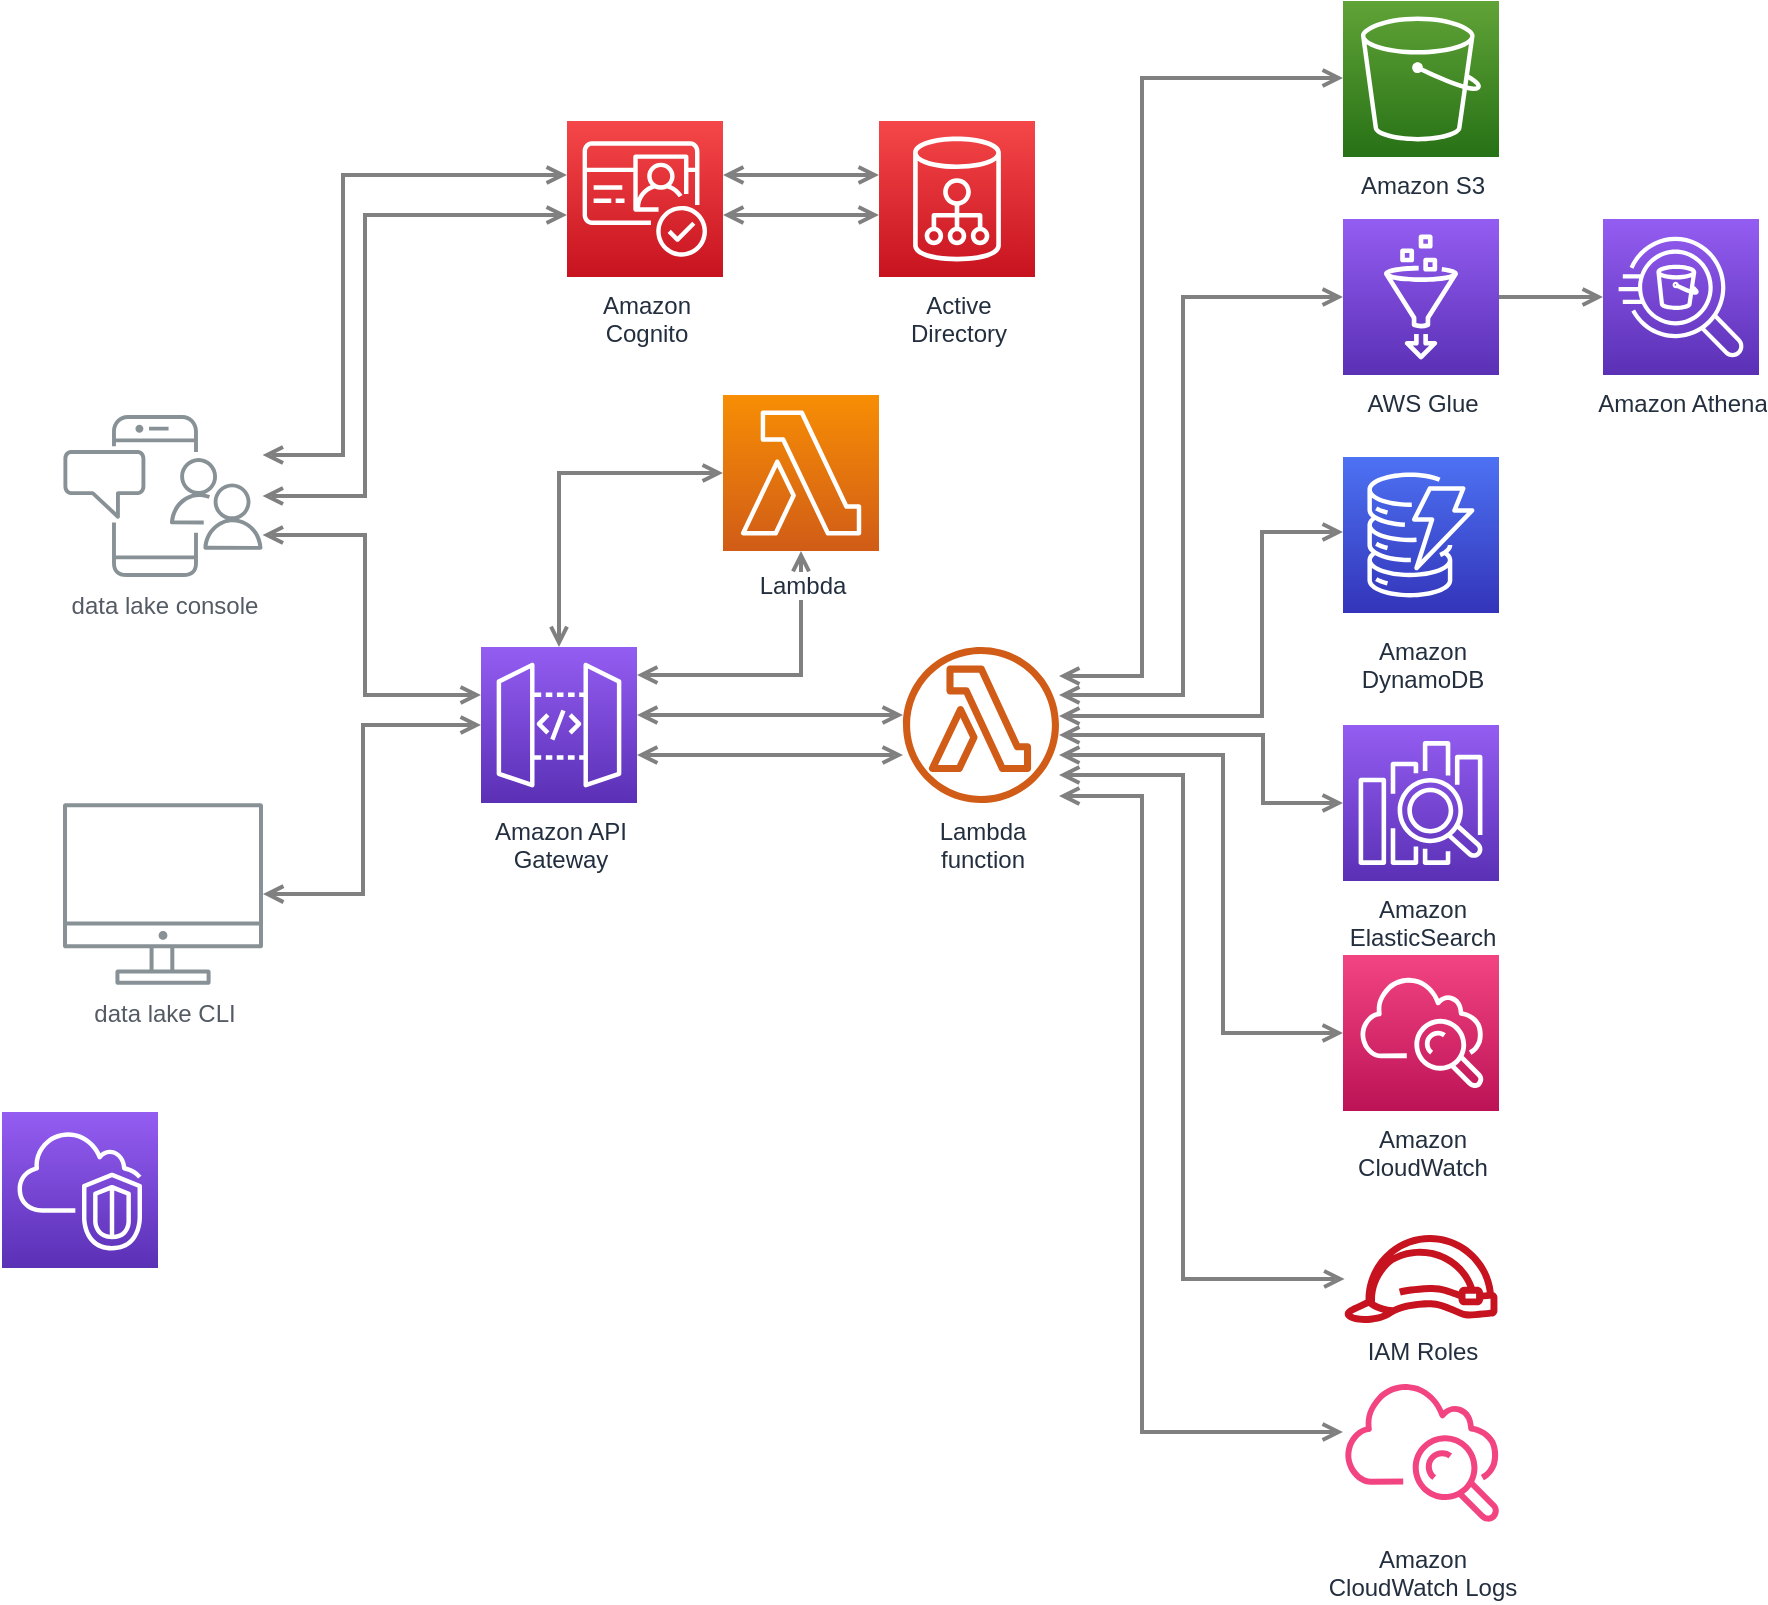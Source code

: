 <mxfile version="17.1.2" type="github" pages="2">
  <diagram id="Ht1M8jgEwFfnCIfOTk4-" name="Page-1">
    <mxGraphModel dx="1161" dy="723" grid="1" gridSize="10" guides="1" tooltips="1" connect="1" arrows="1" fold="1" page="1" pageScale="1" pageWidth="1169" pageHeight="827" math="0" shadow="0">
      <root>
        <mxCell id="0" />
        <mxCell id="1" parent="0" />
        <mxCell id="UEzPUAAOIrF-is8g5C7q-128" style="edgeStyle=orthogonalEdgeStyle;rounded=0;orthogonalLoop=1;jettySize=auto;html=1;startArrow=open;startFill=0;endArrow=open;endFill=0;strokeWidth=2;strokeColor=#808080;" parent="1" source="UEzPUAAOIrF-is8g5C7q-109" target="UEzPUAAOIrF-is8g5C7q-114" edge="1">
          <mxGeometry relative="1" as="geometry">
            <Array as="points">
              <mxPoint x="310.5" y="461.5" />
              <mxPoint x="310.5" y="376.5" />
            </Array>
          </mxGeometry>
        </mxCell>
        <mxCell id="UEzPUAAOIrF-is8g5C7q-124" style="edgeStyle=orthogonalEdgeStyle;rounded=0;orthogonalLoop=1;jettySize=auto;html=1;startArrow=open;startFill=0;endArrow=open;endFill=0;strokeWidth=2;strokeColor=#808080;" parent="1" source="UEzPUAAOIrF-is8g5C7q-110" target="UEzPUAAOIrF-is8g5C7q-111" edge="1">
          <mxGeometry relative="1" as="geometry">
            <Array as="points">
              <mxPoint x="300.5" y="241.5" />
              <mxPoint x="300.5" y="101.5" />
            </Array>
          </mxGeometry>
        </mxCell>
        <mxCell id="UEzPUAAOIrF-is8g5C7q-127" style="edgeStyle=orthogonalEdgeStyle;rounded=0;orthogonalLoop=1;jettySize=auto;html=1;startArrow=open;startFill=0;endArrow=open;endFill=0;strokeWidth=2;strokeColor=#808080;" parent="1" source="UEzPUAAOIrF-is8g5C7q-110" target="UEzPUAAOIrF-is8g5C7q-114" edge="1">
          <mxGeometry relative="1" as="geometry">
            <Array as="points">
              <mxPoint x="311.5" y="281.5" />
              <mxPoint x="311.5" y="361.5" />
            </Array>
          </mxGeometry>
        </mxCell>
        <mxCell id="UEzPUAAOIrF-is8g5C7q-125" style="edgeStyle=orthogonalEdgeStyle;rounded=0;orthogonalLoop=1;jettySize=auto;html=1;startArrow=open;startFill=0;endArrow=open;endFill=0;strokeWidth=2;strokeColor=#808080;" parent="1" source="UEzPUAAOIrF-is8g5C7q-111" target="UEzPUAAOIrF-is8g5C7q-112" edge="1">
          <mxGeometry relative="1" as="geometry">
            <Array as="points">
              <mxPoint x="530.5" y="101.5" />
              <mxPoint x="530.5" y="101.5" />
            </Array>
          </mxGeometry>
        </mxCell>
        <mxCell id="UEzPUAAOIrF-is8g5C7q-126" style="edgeStyle=orthogonalEdgeStyle;rounded=0;orthogonalLoop=1;jettySize=auto;html=1;startArrow=open;startFill=0;endArrow=open;endFill=0;strokeWidth=2;strokeColor=#808080;" parent="1" source="UEzPUAAOIrF-is8g5C7q-113" target="UEzPUAAOIrF-is8g5C7q-114" edge="1">
          <mxGeometry relative="1" as="geometry" />
        </mxCell>
        <mxCell id="UEzPUAAOIrF-is8g5C7q-129" style="edgeStyle=orthogonalEdgeStyle;rounded=0;orthogonalLoop=1;jettySize=auto;html=1;startArrow=open;startFill=0;endArrow=open;endFill=0;strokeWidth=2;strokeColor=#808080;" parent="1" source="UEzPUAAOIrF-is8g5C7q-114" target="UEzPUAAOIrF-is8g5C7q-115" edge="1">
          <mxGeometry relative="1" as="geometry">
            <Array as="points">
              <mxPoint x="510.5" y="391.5" />
              <mxPoint x="510.5" y="391.5" />
            </Array>
          </mxGeometry>
        </mxCell>
        <mxCell id="UEzPUAAOIrF-is8g5C7q-130" style="edgeStyle=orthogonalEdgeStyle;rounded=0;orthogonalLoop=1;jettySize=auto;html=1;startArrow=open;startFill=0;endArrow=open;endFill=0;strokeWidth=2;strokeColor=#808080;" parent="1" source="UEzPUAAOIrF-is8g5C7q-115" target="UEzPUAAOIrF-is8g5C7q-116" edge="1">
          <mxGeometry relative="1" as="geometry">
            <Array as="points">
              <mxPoint x="700" y="352" />
              <mxPoint x="700" y="53" />
            </Array>
          </mxGeometry>
        </mxCell>
        <mxCell id="UEzPUAAOIrF-is8g5C7q-131" style="edgeStyle=orthogonalEdgeStyle;rounded=0;orthogonalLoop=1;jettySize=auto;html=1;startArrow=open;startFill=0;endArrow=open;endFill=0;strokeWidth=2;strokeColor=#808080;" parent="1" source="UEzPUAAOIrF-is8g5C7q-115" target="UEzPUAAOIrF-is8g5C7q-117" edge="1">
          <mxGeometry relative="1" as="geometry">
            <Array as="points">
              <mxPoint x="720.5" y="361.5" />
              <mxPoint x="720.5" y="162.5" />
            </Array>
          </mxGeometry>
        </mxCell>
        <mxCell id="UEzPUAAOIrF-is8g5C7q-132" style="edgeStyle=orthogonalEdgeStyle;rounded=0;orthogonalLoop=1;jettySize=auto;html=1;startArrow=open;startFill=0;endArrow=open;endFill=0;strokeWidth=2;strokeColor=#808080;" parent="1" source="UEzPUAAOIrF-is8g5C7q-115" target="UEzPUAAOIrF-is8g5C7q-119" edge="1">
          <mxGeometry relative="1" as="geometry">
            <Array as="points">
              <mxPoint x="760" y="372" />
              <mxPoint x="760" y="280" />
            </Array>
          </mxGeometry>
        </mxCell>
        <mxCell id="UEzPUAAOIrF-is8g5C7q-133" style="edgeStyle=orthogonalEdgeStyle;rounded=0;orthogonalLoop=1;jettySize=auto;html=1;startArrow=open;startFill=0;endArrow=open;endFill=0;strokeWidth=2;strokeColor=#808080;" parent="1" source="UEzPUAAOIrF-is8g5C7q-115" target="UEzPUAAOIrF-is8g5C7q-120" edge="1">
          <mxGeometry relative="1" as="geometry">
            <Array as="points">
              <mxPoint x="760.5" y="381.5" />
              <mxPoint x="760.5" y="415.5" />
            </Array>
          </mxGeometry>
        </mxCell>
        <mxCell id="UEzPUAAOIrF-is8g5C7q-134" style="edgeStyle=orthogonalEdgeStyle;rounded=0;orthogonalLoop=1;jettySize=auto;html=1;startArrow=open;startFill=0;endArrow=open;endFill=0;strokeWidth=2;strokeColor=#808080;" parent="1" source="UEzPUAAOIrF-is8g5C7q-115" target="UEzPUAAOIrF-is8g5C7q-121" edge="1">
          <mxGeometry relative="1" as="geometry">
            <Array as="points">
              <mxPoint x="740.5" y="391.5" />
              <mxPoint x="740.5" y="530.5" />
            </Array>
          </mxGeometry>
        </mxCell>
        <mxCell id="UEzPUAAOIrF-is8g5C7q-135" style="edgeStyle=orthogonalEdgeStyle;rounded=0;orthogonalLoop=1;jettySize=auto;html=1;startArrow=open;startFill=0;endArrow=open;endFill=0;strokeWidth=2;strokeColor=#808080;" parent="1" source="UEzPUAAOIrF-is8g5C7q-115" target="UEzPUAAOIrF-is8g5C7q-122" edge="1">
          <mxGeometry relative="1" as="geometry">
            <Array as="points">
              <mxPoint x="720.5" y="401.5" />
              <mxPoint x="720.5" y="653.5" />
            </Array>
          </mxGeometry>
        </mxCell>
        <mxCell id="UEzPUAAOIrF-is8g5C7q-136" style="edgeStyle=orthogonalEdgeStyle;rounded=0;orthogonalLoop=1;jettySize=auto;html=1;startArrow=open;startFill=0;endArrow=open;endFill=0;strokeWidth=2;strokeColor=#808080;" parent="1" source="UEzPUAAOIrF-is8g5C7q-115" target="UEzPUAAOIrF-is8g5C7q-123" edge="1">
          <mxGeometry relative="1" as="geometry">
            <Array as="points">
              <mxPoint x="700" y="412" />
              <mxPoint x="700" y="730" />
            </Array>
          </mxGeometry>
        </mxCell>
        <mxCell id="UEzPUAAOIrF-is8g5C7q-137" value="" style="edgeStyle=orthogonalEdgeStyle;rounded=0;orthogonalLoop=1;jettySize=auto;html=1;startArrow=none;startFill=0;endArrow=open;endFill=0;strokeWidth=2;strokeColor=#808080;" parent="1" source="UEzPUAAOIrF-is8g5C7q-117" target="UEzPUAAOIrF-is8g5C7q-118" edge="1">
          <mxGeometry relative="1" as="geometry" />
        </mxCell>
        <mxCell id="UEzPUAAOIrF-is8g5C7q-139" style="edgeStyle=orthogonalEdgeStyle;rounded=0;orthogonalLoop=1;jettySize=auto;html=1;startArrow=open;startFill=0;endArrow=open;endFill=0;strokeWidth=2;strokeColor=#808080;" parent="1" source="UEzPUAAOIrF-is8g5C7q-110" target="UEzPUAAOIrF-is8g5C7q-111" edge="1">
          <mxGeometry relative="1" as="geometry">
            <mxPoint x="270.285" y="261.676" as="sourcePoint" />
            <mxPoint x="422.5" y="124.029" as="targetPoint" />
            <Array as="points">
              <mxPoint x="311.5" y="261.5" />
              <mxPoint x="311.5" y="121.5" />
            </Array>
          </mxGeometry>
        </mxCell>
        <mxCell id="UEzPUAAOIrF-is8g5C7q-141" style="edgeStyle=orthogonalEdgeStyle;rounded=0;orthogonalLoop=1;jettySize=auto;html=1;startArrow=open;startFill=0;endArrow=open;endFill=0;strokeWidth=2;strokeColor=#808080;" parent="1" source="UEzPUAAOIrF-is8g5C7q-113" target="UEzPUAAOIrF-is8g5C7q-114" edge="1">
          <mxGeometry relative="1" as="geometry">
            <mxPoint x="500.5" y="260.224" as="sourcePoint" />
            <mxPoint x="418.466" y="347.5" as="targetPoint" />
            <Array as="points">
              <mxPoint x="529.5" y="351.5" />
            </Array>
          </mxGeometry>
        </mxCell>
        <mxCell id="UEzPUAAOIrF-is8g5C7q-142" style="edgeStyle=orthogonalEdgeStyle;rounded=0;orthogonalLoop=1;jettySize=auto;html=1;startArrow=open;startFill=0;endArrow=open;endFill=0;strokeWidth=2;strokeColor=#808080;" parent="1" source="UEzPUAAOIrF-is8g5C7q-114" target="UEzPUAAOIrF-is8g5C7q-115" edge="1">
          <mxGeometry relative="1" as="geometry">
            <mxPoint x="457.5" y="386.5" as="sourcePoint" />
            <mxPoint x="590.5" y="386.5" as="targetPoint" />
            <Array as="points">
              <mxPoint x="510.5" y="371.5" />
              <mxPoint x="510.5" y="371.5" />
            </Array>
          </mxGeometry>
        </mxCell>
        <mxCell id="UEzPUAAOIrF-is8g5C7q-143" style="edgeStyle=orthogonalEdgeStyle;rounded=0;orthogonalLoop=1;jettySize=auto;html=1;startArrow=open;startFill=0;endArrow=open;endFill=0;strokeWidth=2;strokeColor=#808080;" parent="1" source="UEzPUAAOIrF-is8g5C7q-111" target="UEzPUAAOIrF-is8g5C7q-112" edge="1">
          <mxGeometry relative="1" as="geometry">
            <mxPoint x="500.5" y="111.5" as="sourcePoint" />
            <mxPoint x="578.5" y="111.5" as="targetPoint" />
            <Array as="points">
              <mxPoint x="530.5" y="121.5" />
              <mxPoint x="530.5" y="121.5" />
            </Array>
          </mxGeometry>
        </mxCell>
        <mxCell id="UEzPUAAOIrF-is8g5C7q-109" value="data lake CLI" style="outlineConnect=0;gradientColor=none;fontColor=#545B64;strokeColor=none;fillColor=#879196;dashed=0;verticalLabelPosition=bottom;verticalAlign=top;align=center;html=1;fontSize=12;fontStyle=0;aspect=fixed;shape=mxgraph.aws4.illustration_desktop;pointerEvents=1;labelBackgroundColor=#ffffff;" parent="1" vertex="1">
          <mxGeometry x="160.5" y="415.5" width="100" height="91" as="geometry" />
        </mxCell>
        <mxCell id="UEzPUAAOIrF-is8g5C7q-110" value="data lake console" style="outlineConnect=0;gradientColor=none;fontColor=#545B64;strokeColor=none;fillColor=#879196;dashed=0;verticalLabelPosition=bottom;verticalAlign=top;align=center;html=1;fontSize=12;fontStyle=0;aspect=fixed;shape=mxgraph.aws4.illustration_notification;pointerEvents=1;labelBackgroundColor=#ffffff;" parent="1" vertex="1">
          <mxGeometry x="160.5" y="221.5" width="100" height="81" as="geometry" />
        </mxCell>
        <mxCell id="UEzPUAAOIrF-is8g5C7q-111" value="Amazon &lt;br&gt;Cognito" style="outlineConnect=0;fontColor=#232F3E;gradientColor=#F54749;gradientDirection=north;fillColor=#C7131F;strokeColor=#ffffff;dashed=0;verticalLabelPosition=bottom;verticalAlign=top;align=center;html=1;fontSize=12;fontStyle=0;aspect=fixed;shape=mxgraph.aws4.resourceIcon;resIcon=mxgraph.aws4.cognito;labelBackgroundColor=#ffffff;" parent="1" vertex="1">
          <mxGeometry x="412.5" y="74.5" width="78" height="78" as="geometry" />
        </mxCell>
        <mxCell id="UEzPUAAOIrF-is8g5C7q-112" value="Active&lt;br&gt;Directory" style="outlineConnect=0;fontColor=#232F3E;gradientColor=#F54749;gradientDirection=north;fillColor=#C7131F;strokeColor=#ffffff;dashed=0;verticalLabelPosition=bottom;verticalAlign=top;align=center;html=1;fontSize=12;fontStyle=0;aspect=fixed;shape=mxgraph.aws4.resourceIcon;resIcon=mxgraph.aws4.cloud_directory;labelBackgroundColor=#ffffff;" parent="1" vertex="1">
          <mxGeometry x="568.5" y="74.5" width="78" height="78" as="geometry" />
        </mxCell>
        <mxCell id="UEzPUAAOIrF-is8g5C7q-113" value="Lambda" style="outlineConnect=0;fontColor=#232F3E;gradientColor=#F78E04;gradientDirection=north;fillColor=#D05C17;strokeColor=#ffffff;dashed=0;verticalLabelPosition=bottom;verticalAlign=top;align=center;html=1;fontSize=12;fontStyle=0;aspect=fixed;shape=mxgraph.aws4.resourceIcon;resIcon=mxgraph.aws4.lambda;labelBackgroundColor=#ffffff;spacingTop=3;" parent="1" vertex="1">
          <mxGeometry x="490.5" y="211.5" width="78" height="78" as="geometry" />
        </mxCell>
        <mxCell id="UEzPUAAOIrF-is8g5C7q-114" value="Amazon API&lt;br&gt;Gateway&lt;br&gt;" style="outlineConnect=0;fontColor=#232F3E;gradientColor=#945DF2;gradientDirection=north;fillColor=#5A30B5;strokeColor=#ffffff;dashed=0;verticalLabelPosition=bottom;verticalAlign=top;align=center;html=1;fontSize=12;fontStyle=0;aspect=fixed;shape=mxgraph.aws4.resourceIcon;resIcon=mxgraph.aws4.api_gateway;labelBackgroundColor=#ffffff;" parent="1" vertex="1">
          <mxGeometry x="369.5" y="337.5" width="78" height="78" as="geometry" />
        </mxCell>
        <mxCell id="UEzPUAAOIrF-is8g5C7q-115" value="Lambda&lt;br&gt;function" style="outlineConnect=0;fontColor=#232F3E;gradientColor=none;fillColor=#D05C17;strokeColor=none;dashed=0;verticalLabelPosition=bottom;verticalAlign=top;align=center;html=1;fontSize=12;fontStyle=0;aspect=fixed;pointerEvents=1;shape=mxgraph.aws4.lambda_function;labelBackgroundColor=#ffffff;" parent="1" vertex="1">
          <mxGeometry x="580.5" y="337.5" width="78" height="78" as="geometry" />
        </mxCell>
        <mxCell id="UEzPUAAOIrF-is8g5C7q-116" value="Amazon S3" style="outlineConnect=0;fontColor=#232F3E;gradientColor=#60A337;gradientDirection=north;fillColor=#277116;strokeColor=#ffffff;dashed=0;verticalLabelPosition=bottom;verticalAlign=top;align=center;html=1;fontSize=12;fontStyle=0;aspect=fixed;shape=mxgraph.aws4.resourceIcon;resIcon=mxgraph.aws4.s3;labelBackgroundColor=#ffffff;" parent="1" vertex="1">
          <mxGeometry x="800.5" y="14.5" width="78" height="78" as="geometry" />
        </mxCell>
        <mxCell id="UEzPUAAOIrF-is8g5C7q-117" value="AWS Glue" style="outlineConnect=0;fontColor=#232F3E;gradientColor=#945DF2;gradientDirection=north;fillColor=#5A30B5;strokeColor=#ffffff;dashed=0;verticalLabelPosition=bottom;verticalAlign=top;align=center;html=1;fontSize=12;fontStyle=0;aspect=fixed;shape=mxgraph.aws4.resourceIcon;resIcon=mxgraph.aws4.glue;labelBackgroundColor=#ffffff;" parent="1" vertex="1">
          <mxGeometry x="800.5" y="123.5" width="78" height="78" as="geometry" />
        </mxCell>
        <mxCell id="UEzPUAAOIrF-is8g5C7q-118" value="Amazon Athena" style="outlineConnect=0;fontColor=#232F3E;gradientColor=#945DF2;gradientDirection=north;fillColor=#5A30B5;strokeColor=#ffffff;dashed=0;verticalLabelPosition=bottom;verticalAlign=top;align=center;html=1;fontSize=12;fontStyle=0;aspect=fixed;shape=mxgraph.aws4.resourceIcon;resIcon=mxgraph.aws4.athena;labelBackgroundColor=#ffffff;" parent="1" vertex="1">
          <mxGeometry x="930.5" y="123.5" width="78" height="78" as="geometry" />
        </mxCell>
        <mxCell id="UEzPUAAOIrF-is8g5C7q-119" value="Amazon&lt;br&gt;DynamoDB&lt;br&gt;" style="outlineConnect=0;fontColor=#232F3E;gradientColor=#4D72F3;gradientDirection=north;fillColor=#3334B9;strokeColor=#ffffff;dashed=0;verticalLabelPosition=bottom;verticalAlign=top;align=center;html=1;fontSize=12;fontStyle=0;aspect=fixed;shape=mxgraph.aws4.resourceIcon;resIcon=mxgraph.aws4.dynamodb;labelBackgroundColor=#ffffff;spacingTop=5;" parent="1" vertex="1">
          <mxGeometry x="800.5" y="242.5" width="78" height="78" as="geometry" />
        </mxCell>
        <mxCell id="UEzPUAAOIrF-is8g5C7q-120" value="Amazon&lt;br&gt;ElasticSearch&lt;br&gt;Service&lt;br&gt;" style="outlineConnect=0;fontColor=#232F3E;gradientColor=#945DF2;gradientDirection=north;fillColor=#5A30B5;strokeColor=#ffffff;dashed=0;verticalLabelPosition=bottom;verticalAlign=top;align=center;html=1;fontSize=12;fontStyle=0;aspect=fixed;shape=mxgraph.aws4.resourceIcon;resIcon=mxgraph.aws4.elasticsearch_service;labelBackgroundColor=#ffffff;" parent="1" vertex="1">
          <mxGeometry x="800.5" y="376.5" width="78" height="78" as="geometry" />
        </mxCell>
        <mxCell id="UEzPUAAOIrF-is8g5C7q-121" value="Amazon&lt;br&gt;CloudWatch&lt;br&gt;" style="outlineConnect=0;fontColor=#232F3E;gradientColor=#F34482;gradientDirection=north;fillColor=#BC1356;strokeColor=#ffffff;dashed=0;verticalLabelPosition=bottom;verticalAlign=top;align=center;html=1;fontSize=12;fontStyle=0;aspect=fixed;shape=mxgraph.aws4.resourceIcon;resIcon=mxgraph.aws4.cloudwatch;labelBackgroundColor=#ffffff;" parent="1" vertex="1">
          <mxGeometry x="800.5" y="491.5" width="78" height="78" as="geometry" />
        </mxCell>
        <mxCell id="UEzPUAAOIrF-is8g5C7q-122" value="IAM Roles" style="outlineConnect=0;fontColor=#232F3E;gradientColor=none;fillColor=#C7131F;strokeColor=none;dashed=0;verticalLabelPosition=bottom;verticalAlign=top;align=center;html=1;fontSize=12;fontStyle=0;aspect=fixed;pointerEvents=1;shape=mxgraph.aws4.role;labelBackgroundColor=#ffffff;" parent="1" vertex="1">
          <mxGeometry x="800.5" y="631.5" width="78" height="44" as="geometry" />
        </mxCell>
        <mxCell id="UEzPUAAOIrF-is8g5C7q-123" value="Amazon&lt;br&gt;CloudWatch Logs&lt;br&gt;" style="outlineConnect=0;fontColor=#232F3E;gradientColor=none;gradientDirection=north;fillColor=#F34482;strokeColor=none;dashed=0;verticalLabelPosition=bottom;verticalAlign=top;align=center;html=1;fontSize=12;fontStyle=0;aspect=fixed;shape=mxgraph.aws4.cloudwatch;labelBackgroundColor=#ffffff;" parent="1" vertex="1">
          <mxGeometry x="800.5" y="701.5" width="78" height="78" as="geometry" />
        </mxCell>
        <mxCell id="yYS3tqPjSNzGxucEMEJM-1" value="" style="sketch=0;points=[[0,0,0],[0.25,0,0],[0.5,0,0],[0.75,0,0],[1,0,0],[0,1,0],[0.25,1,0],[0.5,1,0],[0.75,1,0],[1,1,0],[0,0.25,0],[0,0.5,0],[0,0.75,0],[1,0.25,0],[1,0.5,0],[1,0.75,0]];outlineConnect=0;fontColor=#232F3E;gradientColor=#945DF2;gradientDirection=north;fillColor=#5A30B5;strokeColor=#ffffff;dashed=0;verticalLabelPosition=bottom;verticalAlign=top;align=center;html=1;fontSize=12;fontStyle=0;aspect=fixed;shape=mxgraph.aws4.resourceIcon;resIcon=mxgraph.aws4.vpc;" parent="1" vertex="1">
          <mxGeometry x="130" y="570" width="78" height="78" as="geometry" />
        </mxCell>
      </root>
    </mxGraphModel>
  </diagram>
  <diagram id="tbjmVLjrZqx34-_GH0Gp" name="Page-2">
    <mxGraphModel dx="1988" dy="1892" grid="1" gridSize="10" guides="1" tooltips="1" connect="1" arrows="1" fold="1" page="1" pageScale="1" pageWidth="827" pageHeight="1169" math="0" shadow="0">
      <root>
        <mxCell id="gyqDpKCX4TDHPv0ywMbh-0" />
        <mxCell id="gyqDpKCX4TDHPv0ywMbh-1" parent="gyqDpKCX4TDHPv0ywMbh-0" />
        <mxCell id="gyqDpKCX4TDHPv0ywMbh-10" value="AWS Cloud" style="points=[[0,0],[0.25,0],[0.5,0],[0.75,0],[1,0],[1,0.25],[1,0.5],[1,0.75],[1,1],[0.75,1],[0.5,1],[0.25,1],[0,1],[0,0.75],[0,0.5],[0,0.25]];outlineConnect=0;gradientColor=none;html=1;whiteSpace=wrap;fontSize=12;fontStyle=0;container=1;pointerEvents=0;collapsible=0;recursiveResize=0;shape=mxgraph.aws4.group;grIcon=mxgraph.aws4.group_aws_cloud_alt;strokeColor=#232F3E;fillColor=none;verticalAlign=top;align=left;spacingLeft=30;fontColor=#232F3E;dashed=0;" parent="gyqDpKCX4TDHPv0ywMbh-1" vertex="1">
          <mxGeometry x="-150" y="-140" width="1240" height="940" as="geometry" />
        </mxCell>
        <mxCell id="gyqDpKCX4TDHPv0ywMbh-20" value="" style="edgeStyle=orthogonalEdgeStyle;html=1;endArrow=none;elbow=vertical;startArrow=openThin;startFill=0;strokeColor=#545B64;rounded=0;" parent="gyqDpKCX4TDHPv0ywMbh-10" edge="1">
          <mxGeometry width="100" relative="1" as="geometry">
            <mxPoint x="-0.005" y="550" as="sourcePoint" />
            <mxPoint x="1240" y="550" as="targetPoint" />
          </mxGeometry>
        </mxCell>
        <mxCell id="gyqDpKCX4TDHPv0ywMbh-21" value="" style="edgeStyle=orthogonalEdgeStyle;html=1;endArrow=none;elbow=vertical;startArrow=openThin;startFill=0;strokeColor=#545B64;rounded=0;" parent="gyqDpKCX4TDHPv0ywMbh-10" edge="1">
          <mxGeometry width="100" relative="1" as="geometry">
            <mxPoint x="-0.005" y="290" as="sourcePoint" />
            <mxPoint x="1240" y="290" as="targetPoint" />
          </mxGeometry>
        </mxCell>
        <mxCell id="gyqDpKCX4TDHPv0ywMbh-22" value="&lt;h1&gt;&lt;font style=&quot;font-size: 14px&quot;&gt;Public Subnets&lt;/font&gt;&lt;/h1&gt;" style="text;html=1;strokeColor=none;fillColor=none;spacing=5;spacingTop=-20;whiteSpace=wrap;overflow=hidden;rounded=0;container=0;" parent="gyqDpKCX4TDHPv0ywMbh-10" vertex="1">
          <mxGeometry x="20" y="120" width="140" height="110" as="geometry" />
        </mxCell>
        <mxCell id="gyqDpKCX4TDHPv0ywMbh-23" value="&lt;h1&gt;&lt;font style=&quot;font-size: 14px&quot;&gt;Private Subnets&lt;/font&gt;&lt;/h1&gt;" style="text;html=1;strokeColor=none;fillColor=none;spacing=5;spacingTop=-20;whiteSpace=wrap;overflow=hidden;rounded=0;container=0;" parent="gyqDpKCX4TDHPv0ywMbh-10" vertex="1">
          <mxGeometry x="20" y="299.15" width="140" height="110" as="geometry" />
        </mxCell>
        <mxCell id="gyqDpKCX4TDHPv0ywMbh-24" value="&lt;h1&gt;&lt;font style=&quot;font-size: 14px&quot;&gt;Private Subnets&lt;/font&gt;&lt;/h1&gt;" style="text;html=1;strokeColor=none;fillColor=none;spacing=5;spacingTop=-20;whiteSpace=wrap;overflow=hidden;rounded=0;container=0;" parent="gyqDpKCX4TDHPv0ywMbh-10" vertex="1">
          <mxGeometry x="19.89" y="571.93" width="140" height="110" as="geometry" />
        </mxCell>
        <mxCell id="gyqDpKCX4TDHPv0ywMbh-12" value="&lt;b&gt;AWS Region&lt;/b&gt;" style="text;html=1;strokeColor=none;fillColor=none;align=center;verticalAlign=middle;whiteSpace=wrap;rounded=0;container=0;" parent="gyqDpKCX4TDHPv0ywMbh-10" vertex="1">
          <mxGeometry x="619.89" y="877.4" width="80" height="30" as="geometry" />
        </mxCell>
        <mxCell id="BX5cHhHJQbq8BXAtZxhY-2" value="&lt;font style=&quot;font-size: 18px&quot;&gt;&lt;b&gt;CHICKEY CHIK - AWS INFRASTRUCTURE &amp;amp; NETWORK&lt;/b&gt;&lt;/font&gt;" style="text;html=1;strokeColor=none;fillColor=none;align=center;verticalAlign=middle;whiteSpace=wrap;rounded=0;" vertex="1" parent="gyqDpKCX4TDHPv0ywMbh-10">
          <mxGeometry x="427.87" y="10" width="496.11" height="30" as="geometry" />
        </mxCell>
        <mxCell id="gyqDpKCX4TDHPv0ywMbh-11" value="VPC" style="points=[[0,0],[0.25,0],[0.5,0],[0.75,0],[1,0],[1,0.25],[1,0.5],[1,0.75],[1,1],[0.75,1],[0.5,1],[0.25,1],[0,1],[0,0.75],[0,0.5],[0,0.25]];outlineConnect=0;gradientColor=none;html=1;whiteSpace=wrap;fontSize=12;fontStyle=0;container=0;pointerEvents=0;collapsible=0;recursiveResize=0;shape=mxgraph.aws4.group;grIcon=mxgraph.aws4.group_vpc;strokeColor=#248814;fillColor=none;verticalAlign=top;align=left;spacingLeft=30;fontColor=#AAB7B8;dashed=0;" parent="gyqDpKCX4TDHPv0ywMbh-10" vertex="1">
          <mxGeometry x="159.89" y="108.467" width="1010.0" height="726.8" as="geometry" />
        </mxCell>
        <mxCell id="gyqDpKCX4TDHPv0ywMbh-14" value="Availability Zone" style="fillColor=none;strokeColor=#147EBA;dashed=1;verticalAlign=top;fontStyle=0;fontColor=#147EBA;container=0;" parent="gyqDpKCX4TDHPv0ywMbh-10" vertex="1">
          <mxGeometry x="752.344" y="87.4" width="366.755" height="790.0" as="geometry" />
        </mxCell>
        <mxCell id="gyqDpKCX4TDHPv0ywMbh-13" value="Availability Zone" style="fillColor=none;strokeColor=#147EBA;dashed=1;verticalAlign=top;fontStyle=0;fontColor=#147EBA;container=0;" parent="gyqDpKCX4TDHPv0ywMbh-10" vertex="1">
          <mxGeometry x="233.245" y="88.98" width="361.122" height="788.42" as="geometry" />
        </mxCell>
        <mxCell id="5qr1AgWUWyFfjsbozsjg-30" value="" style="rounded=1;whiteSpace=wrap;html=1;fillColor=#f5f5f5;gradientColor=none;strokeColor=#666666;arcSize=19;container=0;" parent="gyqDpKCX4TDHPv0ywMbh-10" vertex="1">
          <mxGeometry x="815.869" y="582.8" width="260.309" height="204.6" as="geometry" />
        </mxCell>
        <mxCell id="BX5cHhHJQbq8BXAtZxhY-0" value="" style="outlineConnect=0;dashed=0;verticalLabelPosition=bottom;verticalAlign=top;align=center;html=1;shape=mxgraph.aws3.internet_gateway;fillColor=#F58536;gradientColor=none;" vertex="1" parent="gyqDpKCX4TDHPv0ywMbh-10">
          <mxGeometry x="639.999" y="73.33" width="71.845" height="72" as="geometry" />
        </mxCell>
        <mxCell id="BX5cHhHJQbq8BXAtZxhY-1" value="&lt;b&gt;Virtual Private Cloud&lt;/b&gt;" style="text;html=1;strokeColor=none;fillColor=none;align=center;verticalAlign=middle;whiteSpace=wrap;rounded=0;container=0;" vertex="1" parent="gyqDpKCX4TDHPv0ywMbh-10">
          <mxGeometry x="593.89" y="805.27" width="140" height="30" as="geometry" />
        </mxCell>
        <mxCell id="5qr1AgWUWyFfjsbozsjg-14" value="" style="rounded=1;whiteSpace=wrap;html=1;fillColor=#f5f5f5;gradientColor=none;strokeColor=#666666;arcSize=19;container=0;" parent="gyqDpKCX4TDHPv0ywMbh-10" vertex="1">
          <mxGeometry x="274.426" y="318.545" width="249.897" height="208.855" as="geometry" />
        </mxCell>
        <mxCell id="5qr1AgWUWyFfjsbozsjg-15" value="Shared default network ACL" style="rounded=0;whiteSpace=wrap;html=1;container=0;" parent="gyqDpKCX4TDHPv0ywMbh-10" vertex="1">
          <mxGeometry x="274.426" y="339.431" width="249.897" height="19.891" as="geometry" />
        </mxCell>
        <mxCell id="5qr1AgWUWyFfjsbozsjg-16" value="&lt;h1&gt;&lt;span style=&quot;font-weight: normal&quot;&gt;&lt;font style=&quot;font-size: 14px&quot;&gt;Private subnet A&lt;/font&gt;&lt;/span&gt;&lt;/h1&gt;&lt;div&gt;&lt;span style=&quot;font-weight: normal&quot;&gt;&lt;font style=&quot;font-size: 14px&quot;&gt;10.0.0.0/19&lt;/font&gt;&lt;/span&gt;&lt;/div&gt;&lt;div&gt;&lt;span style=&quot;font-size: 14px&quot;&gt;8187 IP addresses&lt;/span&gt;&lt;/div&gt;" style="text;html=1;strokeColor=none;fillColor=none;spacing=5;spacingTop=-20;whiteSpace=wrap;overflow=hidden;rounded=0;container=0;" parent="gyqDpKCX4TDHPv0ywMbh-10" vertex="1">
          <mxGeometry x="322.483" y="398.109" width="182.617" height="119.345" as="geometry" />
        </mxCell>
        <mxCell id="5qr1AgWUWyFfjsbozsjg-17" value="" style="sketch=0;pointerEvents=1;shadow=0;dashed=0;html=1;strokeColor=#d79b00;labelPosition=center;verticalLabelPosition=bottom;verticalAlign=top;outlineConnect=0;align=center;shape=mxgraph.office.security.lock_protected;fillColor=#ffcd28;gradientColor=#ffa500;container=0;" parent="gyqDpKCX4TDHPv0ywMbh-10" vertex="1">
          <mxGeometry x="284.038" y="308.6" width="19.223" height="21.88" as="geometry" />
        </mxCell>
        <mxCell id="5qr1AgWUWyFfjsbozsjg-20" value="" style="rounded=1;whiteSpace=wrap;html=1;fillColor=#f5f5f5;gradientColor=none;strokeColor=#666666;arcSize=19;container=0;" parent="gyqDpKCX4TDHPv0ywMbh-10" vertex="1">
          <mxGeometry x="274.426" y="582.179" width="249.897" height="215.221" as="geometry" />
        </mxCell>
        <mxCell id="5qr1AgWUWyFfjsbozsjg-21" value="Dedicated custom network ACL" style="rounded=0;whiteSpace=wrap;html=1;container=0;" parent="gyqDpKCX4TDHPv0ywMbh-10" vertex="1">
          <mxGeometry x="274.426" y="603.701" width="249.897" height="20.497" as="geometry" />
        </mxCell>
        <mxCell id="5qr1AgWUWyFfjsbozsjg-22" value="&lt;h1&gt;&lt;span style=&quot;font-weight: normal&quot;&gt;&lt;font style=&quot;font-size: 14px&quot;&gt;Private subnet B&lt;/font&gt;&lt;/span&gt;&lt;/h1&gt;&lt;div&gt;&lt;span style=&quot;font-weight: normal&quot;&gt;&lt;font style=&quot;font-size: 14px&quot;&gt;10.0.0.0/19&lt;/font&gt;&lt;/span&gt;&lt;/div&gt;&lt;div&gt;&lt;span style=&quot;font-size: 14px&quot;&gt;8187 IP addresses&lt;/span&gt;&lt;/div&gt;" style="text;html=1;strokeColor=none;fillColor=none;spacing=5;spacingTop=-20;whiteSpace=wrap;overflow=hidden;rounded=0;container=0;" parent="gyqDpKCX4TDHPv0ywMbh-10" vertex="1">
          <mxGeometry x="322.483" y="664.168" width="182.617" height="122.984" as="geometry" />
        </mxCell>
        <mxCell id="5qr1AgWUWyFfjsbozsjg-23" value="" style="sketch=0;pointerEvents=1;shadow=0;dashed=0;html=1;strokeColor=#d79b00;labelPosition=center;verticalLabelPosition=bottom;verticalAlign=top;outlineConnect=0;align=center;shape=mxgraph.office.security.lock_protected;fillColor=#ffcd28;gradientColor=#ffa500;container=0;" parent="gyqDpKCX4TDHPv0ywMbh-10" vertex="1">
          <mxGeometry x="284.038" y="571.93" width="19.223" height="22.547" as="geometry" />
        </mxCell>
        <mxCell id="5qr1AgWUWyFfjsbozsjg-25" value="" style="rounded=1;whiteSpace=wrap;html=1;fillColor=#f5f5f5;gradientColor=none;strokeColor=#666666;arcSize=19;container=0;" parent="gyqDpKCX4TDHPv0ywMbh-10" vertex="1">
          <mxGeometry x="815.869" y="324.149" width="249.897" height="203.251" as="geometry" />
        </mxCell>
        <mxCell id="5qr1AgWUWyFfjsbozsjg-26" value="Shared default network ACL" style="rounded=0;whiteSpace=wrap;html=1;container=0;" parent="gyqDpKCX4TDHPv0ywMbh-10" vertex="1">
          <mxGeometry x="815.869" y="344.474" width="249.897" height="19.357" as="geometry" />
        </mxCell>
        <mxCell id="5qr1AgWUWyFfjsbozsjg-27" value="&lt;h1&gt;&lt;span style=&quot;font-weight: normal&quot;&gt;&lt;font style=&quot;font-size: 14px&quot;&gt;Private subnet A&lt;/font&gt;&lt;/span&gt;&lt;/h1&gt;&lt;div&gt;&lt;span style=&quot;font-weight: normal&quot;&gt;&lt;font style=&quot;font-size: 14px&quot;&gt;10.0.0.0/19&lt;/font&gt;&lt;/span&gt;&lt;/div&gt;&lt;div&gt;&lt;span style=&quot;font-size: 14px&quot;&gt;8187 IP addresses&lt;/span&gt;&lt;/div&gt;" style="text;html=1;strokeColor=none;fillColor=none;spacing=5;spacingTop=-20;whiteSpace=wrap;overflow=hidden;rounded=0;container=0;" parent="gyqDpKCX4TDHPv0ywMbh-10" vertex="1">
          <mxGeometry x="863.926" y="401.578" width="182.617" height="116.144" as="geometry" />
        </mxCell>
        <mxCell id="5qr1AgWUWyFfjsbozsjg-28" value="" style="sketch=0;pointerEvents=1;shadow=0;dashed=0;html=1;strokeColor=#d79b00;labelPosition=center;verticalLabelPosition=bottom;verticalAlign=top;outlineConnect=0;align=center;shape=mxgraph.office.security.lock_protected;fillColor=#ffcd28;gradientColor=#ffa500;container=0;" parent="gyqDpKCX4TDHPv0ywMbh-10" vertex="1">
          <mxGeometry x="825.481" y="314.47" width="19.223" height="21.293" as="geometry" />
        </mxCell>
        <mxCell id="5qr1AgWUWyFfjsbozsjg-31" value="Dedicated custom network ACL" style="rounded=0;whiteSpace=wrap;html=1;container=0;" parent="gyqDpKCX4TDHPv0ywMbh-10" vertex="1">
          <mxGeometry x="815.869" y="608.8" width="260.309" height="20" as="geometry" />
        </mxCell>
        <mxCell id="5qr1AgWUWyFfjsbozsjg-32" value="&lt;h1&gt;&lt;span style=&quot;font-weight: normal&quot;&gt;&lt;font style=&quot;font-size: 14px&quot;&gt;Private subnet B&lt;/font&gt;&lt;/span&gt;&lt;/h1&gt;&lt;div&gt;&lt;span style=&quot;font-weight: normal&quot;&gt;&lt;font style=&quot;font-size: 14px&quot;&gt;10.0.0.0/19&lt;/font&gt;&lt;/span&gt;&lt;/div&gt;&lt;div&gt;&lt;span style=&quot;font-size: 14px&quot;&gt;8187 IP addresses&lt;/span&gt;&lt;/div&gt;" style="text;html=1;strokeColor=none;fillColor=none;spacing=5;spacingTop=-20;whiteSpace=wrap;overflow=hidden;rounded=0;container=0;" parent="gyqDpKCX4TDHPv0ywMbh-10" vertex="1">
          <mxGeometry x="867.931" y="667.8" width="197.835" height="120" as="geometry" />
        </mxCell>
        <mxCell id="5qr1AgWUWyFfjsbozsjg-33" value="" style="sketch=0;pointerEvents=1;shadow=0;dashed=0;html=1;strokeColor=#d79b00;labelPosition=center;verticalLabelPosition=bottom;verticalAlign=top;outlineConnect=0;align=center;shape=mxgraph.office.security.lock_protected;fillColor=#ffcd28;gradientColor=#ffa500;container=0;" parent="gyqDpKCX4TDHPv0ywMbh-10" vertex="1">
          <mxGeometry x="826.282" y="577.8" width="20.825" height="22" as="geometry" />
        </mxCell>
        <mxCell id="BX5cHhHJQbq8BXAtZxhY-4" value="" style="group" vertex="1" connectable="0" parent="gyqDpKCX4TDHPv0ywMbh-10">
          <mxGeometry x="815.869" y="132.693" width="260.309" height="128.507" as="geometry" />
        </mxCell>
        <mxCell id="5qr1AgWUWyFfjsbozsjg-8" value="" style="rounded=1;whiteSpace=wrap;html=1;container=0;" parent="BX5cHhHJQbq8BXAtZxhY-4" vertex="1">
          <mxGeometry y="12.64" width="260.309" height="115.867" as="geometry" />
        </mxCell>
        <mxCell id="5qr1AgWUWyFfjsbozsjg-9" value="Elastic IPs (Public route)" style="rounded=0;whiteSpace=wrap;html=1;fillColor=#FF8000;strokeColor=#d79b00;gradientColor=#ffa500;container=0;" parent="BX5cHhHJQbq8BXAtZxhY-4" vertex="1">
          <mxGeometry x="31.237" y="2.107" width="197.835" height="21.067" as="geometry" />
        </mxCell>
        <mxCell id="5qr1AgWUWyFfjsbozsjg-10" value="Shared default network ACL" style="rounded=0;whiteSpace=wrap;html=1;container=0;" parent="BX5cHhHJQbq8BXAtZxhY-4" vertex="1">
          <mxGeometry y="23.173" width="260.309" height="21.067" as="geometry" />
        </mxCell>
        <mxCell id="5qr1AgWUWyFfjsbozsjg-11" value="" style="outlineConnect=0;dashed=0;verticalLabelPosition=bottom;verticalAlign=top;align=center;html=1;shape=mxgraph.aws3.vpc_nat_gateway;fillColor=#F58534;gradientColor=none;container=0;" parent="BX5cHhHJQbq8BXAtZxhY-4" vertex="1">
          <mxGeometry x="41.649" y="54.773" width="52.062" height="54.773" as="geometry" />
        </mxCell>
        <mxCell id="5qr1AgWUWyFfjsbozsjg-12" value="NAT Gateway" style="text;html=1;strokeColor=none;fillColor=none;align=center;verticalAlign=middle;whiteSpace=wrap;rounded=0;container=0;" parent="BX5cHhHJQbq8BXAtZxhY-4" vertex="1">
          <mxGeometry x="114.536" y="66.36" width="62.474" height="31.6" as="geometry" />
        </mxCell>
        <mxCell id="5qr1AgWUWyFfjsbozsjg-13" value="" style="sketch=0;pointerEvents=1;shadow=0;dashed=0;html=1;strokeColor=#d79b00;labelPosition=center;verticalLabelPosition=bottom;verticalAlign=top;outlineConnect=0;align=center;shape=mxgraph.office.security.lock_protected;fillColor=#ffcd28;gradientColor=#ffa500;container=0;" parent="BX5cHhHJQbq8BXAtZxhY-4" vertex="1">
          <mxGeometry width="20.825" height="23.173" as="geometry" />
        </mxCell>
        <mxCell id="BX5cHhHJQbq8BXAtZxhY-5" value="" style="group" vertex="1" connectable="0" parent="gyqDpKCX4TDHPv0ywMbh-10">
          <mxGeometry x="274.429" y="132.693" width="260.309" height="128.507" as="geometry" />
        </mxCell>
        <mxCell id="BX5cHhHJQbq8BXAtZxhY-6" value="" style="rounded=1;whiteSpace=wrap;html=1;container=0;" vertex="1" parent="BX5cHhHJQbq8BXAtZxhY-5">
          <mxGeometry y="12.64" width="260.309" height="115.867" as="geometry" />
        </mxCell>
        <mxCell id="BX5cHhHJQbq8BXAtZxhY-7" value="Elastic IPs (Public route)" style="rounded=0;whiteSpace=wrap;html=1;fillColor=#FF8000;strokeColor=#d79b00;gradientColor=#ffa500;container=0;" vertex="1" parent="BX5cHhHJQbq8BXAtZxhY-5">
          <mxGeometry x="31.237" y="2.107" width="197.835" height="21.067" as="geometry" />
        </mxCell>
        <mxCell id="BX5cHhHJQbq8BXAtZxhY-8" value="Shared default network ACL" style="rounded=0;whiteSpace=wrap;html=1;container=0;" vertex="1" parent="BX5cHhHJQbq8BXAtZxhY-5">
          <mxGeometry y="23.173" width="260.309" height="21.067" as="geometry" />
        </mxCell>
        <mxCell id="BX5cHhHJQbq8BXAtZxhY-9" value="" style="outlineConnect=0;dashed=0;verticalLabelPosition=bottom;verticalAlign=top;align=center;html=1;shape=mxgraph.aws3.vpc_nat_gateway;fillColor=#F58534;gradientColor=none;container=0;" vertex="1" parent="BX5cHhHJQbq8BXAtZxhY-5">
          <mxGeometry x="41.649" y="54.773" width="52.062" height="54.773" as="geometry" />
        </mxCell>
        <mxCell id="BX5cHhHJQbq8BXAtZxhY-10" value="NAT Gateway" style="text;html=1;strokeColor=none;fillColor=none;align=center;verticalAlign=middle;whiteSpace=wrap;rounded=0;container=0;" vertex="1" parent="BX5cHhHJQbq8BXAtZxhY-5">
          <mxGeometry x="114.536" y="66.36" width="62.474" height="31.6" as="geometry" />
        </mxCell>
        <mxCell id="BX5cHhHJQbq8BXAtZxhY-11" value="" style="sketch=0;pointerEvents=1;shadow=0;dashed=0;html=1;strokeColor=#d79b00;labelPosition=center;verticalLabelPosition=bottom;verticalAlign=top;outlineConnect=0;align=center;shape=mxgraph.office.security.lock_protected;fillColor=#ffcd28;gradientColor=#ffa500;container=0;" vertex="1" parent="BX5cHhHJQbq8BXAtZxhY-5">
          <mxGeometry width="20.825" height="23.173" as="geometry" />
        </mxCell>
      </root>
    </mxGraphModel>
  </diagram>
</mxfile>
